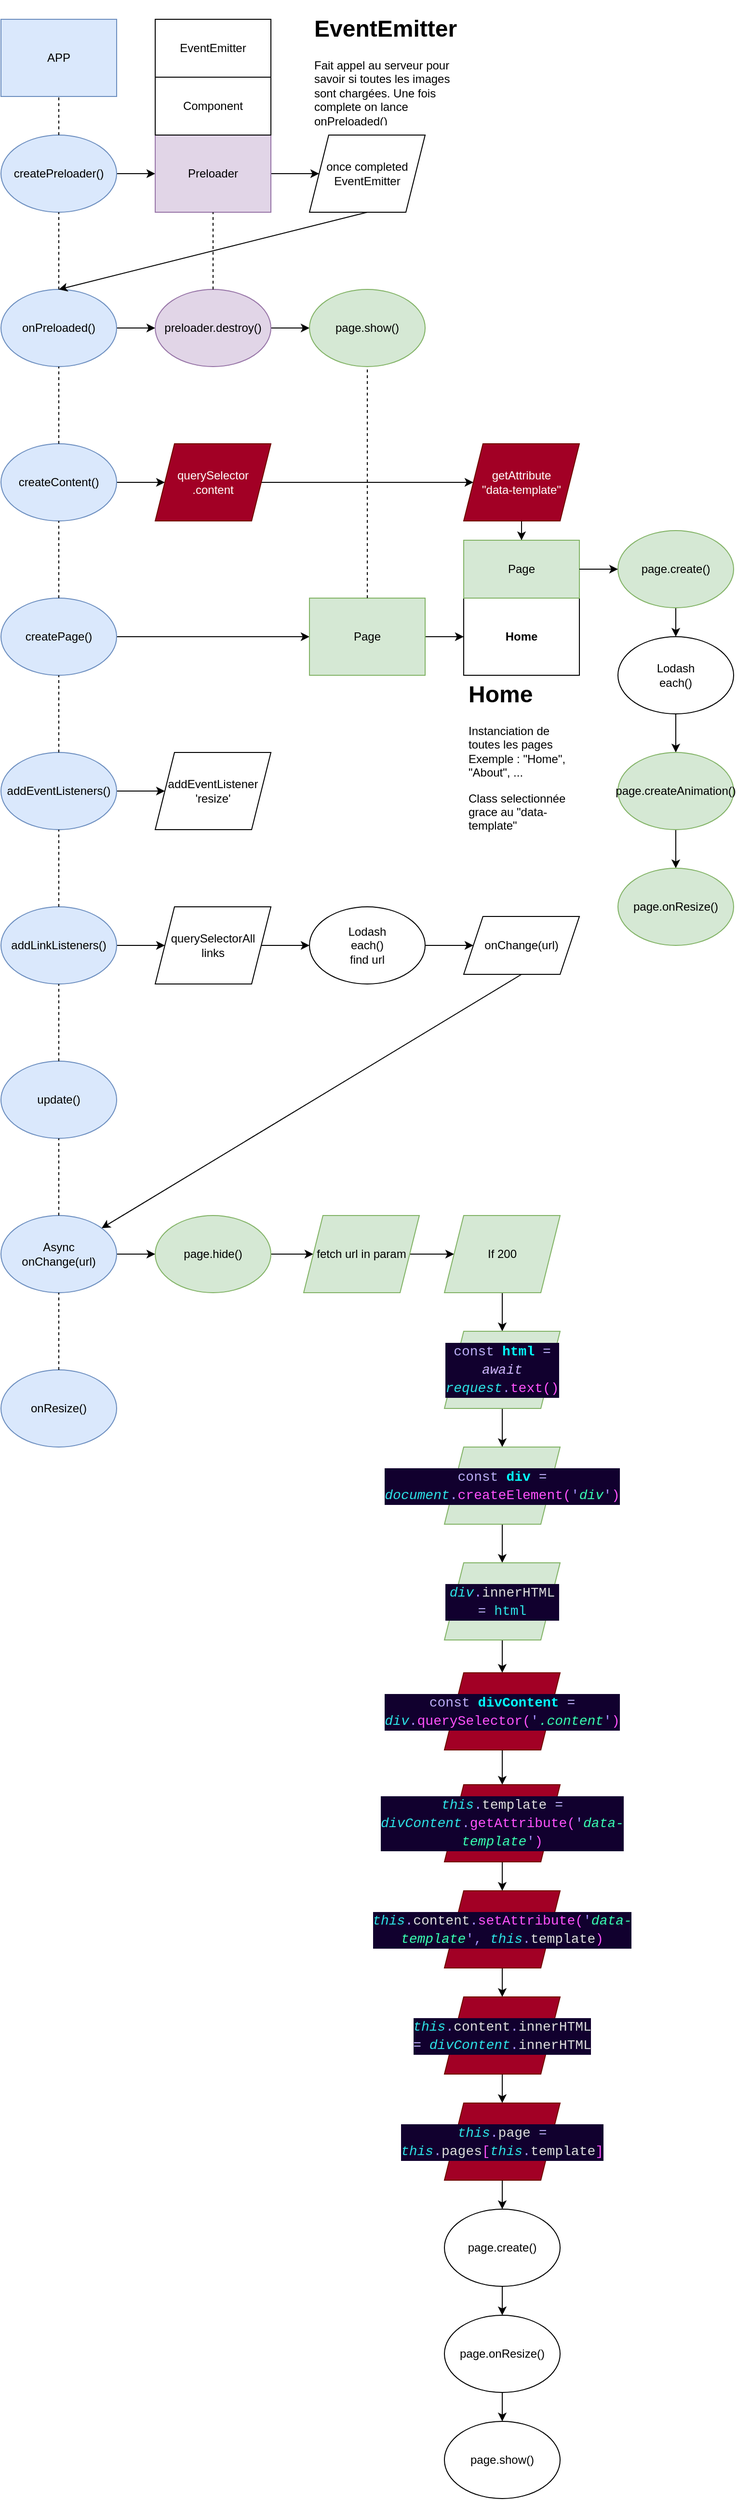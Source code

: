 <mxfile version="17.5.0" type="github">
  <diagram id="fzjIs2RXk_FmtYsyeLxV" name="Page-1">
    <mxGraphModel dx="1422" dy="762" grid="1" gridSize="10" guides="1" tooltips="1" connect="1" arrows="1" fold="1" page="1" pageScale="1" pageWidth="827" pageHeight="1169" math="0" shadow="0">
      <root>
        <mxCell id="0" />
        <mxCell id="1" parent="0" />
        <mxCell id="SWCMXGWF6MoDXP4iUfNa-7" value="APP" style="rounded=0;whiteSpace=wrap;html=1;fillColor=#dae8fc;strokeColor=#6c8ebf;" parent="1" vertex="1">
          <mxGeometry x="40" y="40" width="120" height="80" as="geometry" />
        </mxCell>
        <mxCell id="SWCMXGWF6MoDXP4iUfNa-11" value="" style="edgeStyle=orthogonalEdgeStyle;rounded=0;orthogonalLoop=1;jettySize=auto;html=1;" parent="1" source="SWCMXGWF6MoDXP4iUfNa-8" target="SWCMXGWF6MoDXP4iUfNa-10" edge="1">
          <mxGeometry relative="1" as="geometry" />
        </mxCell>
        <mxCell id="SWCMXGWF6MoDXP4iUfNa-8" value="createPreloader()" style="ellipse;whiteSpace=wrap;html=1;fillColor=#dae8fc;strokeColor=#6c8ebf;" parent="1" vertex="1">
          <mxGeometry x="40" y="160" width="120" height="80" as="geometry" />
        </mxCell>
        <mxCell id="SWCMXGWF6MoDXP4iUfNa-24" value="" style="edgeStyle=orthogonalEdgeStyle;rounded=0;orthogonalLoop=1;jettySize=auto;html=1;" parent="1" source="SWCMXGWF6MoDXP4iUfNa-10" target="SWCMXGWF6MoDXP4iUfNa-23" edge="1">
          <mxGeometry relative="1" as="geometry" />
        </mxCell>
        <mxCell id="SWCMXGWF6MoDXP4iUfNa-10" value="Preloader" style="rounded=0;whiteSpace=wrap;html=1;fillColor=#e1d5e7;strokeColor=#9673a6;" parent="1" vertex="1">
          <mxGeometry x="200" y="160" width="120" height="80" as="geometry" />
        </mxCell>
        <mxCell id="SWCMXGWF6MoDXP4iUfNa-20" value="" style="edgeStyle=orthogonalEdgeStyle;rounded=0;orthogonalLoop=1;jettySize=auto;html=1;entryX=0;entryY=0.5;entryDx=0;entryDy=0;" parent="1" source="SWCMXGWF6MoDXP4iUfNa-13" target="SWCMXGWF6MoDXP4iUfNa-25" edge="1">
          <mxGeometry relative="1" as="geometry">
            <mxPoint x="200" y="520" as="targetPoint" />
          </mxGeometry>
        </mxCell>
        <mxCell id="SWCMXGWF6MoDXP4iUfNa-13" value="createContent()" style="ellipse;whiteSpace=wrap;html=1;fillColor=#dae8fc;strokeColor=#6c8ebf;" parent="1" vertex="1">
          <mxGeometry x="40" y="480" width="120" height="80" as="geometry" />
        </mxCell>
        <mxCell id="SWCMXGWF6MoDXP4iUfNa-17" value="Component" style="rounded=0;whiteSpace=wrap;html=1;" parent="1" vertex="1">
          <mxGeometry x="200" y="100" width="120" height="60" as="geometry" />
        </mxCell>
        <mxCell id="SWCMXGWF6MoDXP4iUfNa-18" value="EventEmitter" style="rounded=0;whiteSpace=wrap;html=1;" parent="1" vertex="1">
          <mxGeometry x="200" y="40" width="120" height="60" as="geometry" />
        </mxCell>
        <mxCell id="SWCMXGWF6MoDXP4iUfNa-23" value="&lt;span&gt;once completed&lt;/span&gt;&lt;br&gt;&lt;span&gt;EventEmitter&lt;/span&gt;" style="shape=parallelogram;perimeter=parallelogramPerimeter;whiteSpace=wrap;html=1;fixedSize=1;rounded=0;" parent="1" vertex="1">
          <mxGeometry x="360" y="160" width="120" height="80" as="geometry" />
        </mxCell>
        <mxCell id="SWCMXGWF6MoDXP4iUfNa-27" value="" style="edgeStyle=orthogonalEdgeStyle;rounded=0;orthogonalLoop=1;jettySize=auto;html=1;" parent="1" source="SWCMXGWF6MoDXP4iUfNa-25" target="SWCMXGWF6MoDXP4iUfNa-26" edge="1">
          <mxGeometry relative="1" as="geometry" />
        </mxCell>
        <mxCell id="SWCMXGWF6MoDXP4iUfNa-25" value="querySelector&lt;br&gt;.content" style="shape=parallelogram;perimeter=parallelogramPerimeter;whiteSpace=wrap;html=1;fixedSize=1;rounded=0;fillColor=#a20025;fontColor=#ffffff;strokeColor=#6F0000;" parent="1" vertex="1">
          <mxGeometry x="200" y="480" width="120" height="80" as="geometry" />
        </mxCell>
        <mxCell id="SWCMXGWF6MoDXP4iUfNa-36" value="" style="edgeStyle=orthogonalEdgeStyle;rounded=0;orthogonalLoop=1;jettySize=auto;html=1;" parent="1" source="SWCMXGWF6MoDXP4iUfNa-26" target="SWCMXGWF6MoDXP4iUfNa-31" edge="1">
          <mxGeometry relative="1" as="geometry" />
        </mxCell>
        <mxCell id="SWCMXGWF6MoDXP4iUfNa-26" value="getAttribute&lt;br&gt;&quot;data-template&quot;" style="shape=parallelogram;perimeter=parallelogramPerimeter;whiteSpace=wrap;html=1;fixedSize=1;rounded=0;fillColor=#a20025;fontColor=#ffffff;strokeColor=#6F0000;" parent="1" vertex="1">
          <mxGeometry x="520" y="480" width="120" height="80" as="geometry" />
        </mxCell>
        <mxCell id="SWCMXGWF6MoDXP4iUfNa-34" value="" style="edgeStyle=orthogonalEdgeStyle;rounded=0;orthogonalLoop=1;jettySize=auto;html=1;" parent="1" source="SWCMXGWF6MoDXP4iUfNa-28" target="SWCMXGWF6MoDXP4iUfNa-33" edge="1">
          <mxGeometry relative="1" as="geometry" />
        </mxCell>
        <mxCell id="SWCMXGWF6MoDXP4iUfNa-28" value="createPage()" style="ellipse;whiteSpace=wrap;html=1;fillColor=#dae8fc;strokeColor=#6c8ebf;" parent="1" vertex="1">
          <mxGeometry x="40" y="640" width="120" height="80" as="geometry" />
        </mxCell>
        <mxCell id="SWCMXGWF6MoDXP4iUfNa-30" value="&lt;b&gt;Home&lt;/b&gt;" style="rounded=0;whiteSpace=wrap;html=1;" parent="1" vertex="1">
          <mxGeometry x="520" y="640" width="120" height="80" as="geometry" />
        </mxCell>
        <mxCell id="SWCMXGWF6MoDXP4iUfNa-31" value="Page" style="rounded=0;whiteSpace=wrap;html=1;fillColor=#d5e8d4;strokeColor=#82b366;" parent="1" vertex="1">
          <mxGeometry x="520" y="580" width="120" height="60" as="geometry" />
        </mxCell>
        <mxCell id="SWCMXGWF6MoDXP4iUfNa-35" value="" style="edgeStyle=orthogonalEdgeStyle;rounded=0;orthogonalLoop=1;jettySize=auto;html=1;" parent="1" source="SWCMXGWF6MoDXP4iUfNa-33" target="SWCMXGWF6MoDXP4iUfNa-30" edge="1">
          <mxGeometry relative="1" as="geometry" />
        </mxCell>
        <mxCell id="SWCMXGWF6MoDXP4iUfNa-33" value="Page" style="rounded=0;whiteSpace=wrap;html=1;fillColor=#d5e8d4;strokeColor=#82b366;" parent="1" vertex="1">
          <mxGeometry x="360" y="640" width="120" height="80" as="geometry" />
        </mxCell>
        <mxCell id="SWCMXGWF6MoDXP4iUfNa-49" value="" style="edgeStyle=orthogonalEdgeStyle;rounded=0;orthogonalLoop=1;jettySize=auto;html=1;" parent="1" source="SWCMXGWF6MoDXP4iUfNa-39" target="SWCMXGWF6MoDXP4iUfNa-40" edge="1">
          <mxGeometry relative="1" as="geometry" />
        </mxCell>
        <mxCell id="SWCMXGWF6MoDXP4iUfNa-39" value="page.create()" style="ellipse;whiteSpace=wrap;html=1;fillColor=#d5e8d4;strokeColor=#82b366;" parent="1" vertex="1">
          <mxGeometry x="680" y="570" width="120" height="80" as="geometry" />
        </mxCell>
        <mxCell id="SWCMXGWF6MoDXP4iUfNa-51" value="" style="edgeStyle=orthogonalEdgeStyle;rounded=0;orthogonalLoop=1;jettySize=auto;html=1;" parent="1" source="SWCMXGWF6MoDXP4iUfNa-40" target="SWCMXGWF6MoDXP4iUfNa-42" edge="1">
          <mxGeometry relative="1" as="geometry" />
        </mxCell>
        <mxCell id="SWCMXGWF6MoDXP4iUfNa-40" value="Lodash&lt;br&gt;each()" style="ellipse;whiteSpace=wrap;html=1;" parent="1" vertex="1">
          <mxGeometry x="680" y="680" width="120" height="80" as="geometry" />
        </mxCell>
        <mxCell id="SWCMXGWF6MoDXP4iUfNa-72" value="" style="edgeStyle=orthogonalEdgeStyle;rounded=0;orthogonalLoop=1;jettySize=auto;html=1;" parent="1" source="SWCMXGWF6MoDXP4iUfNa-42" target="SWCMXGWF6MoDXP4iUfNa-71" edge="1">
          <mxGeometry relative="1" as="geometry" />
        </mxCell>
        <mxCell id="SWCMXGWF6MoDXP4iUfNa-42" value="page.createAnimation()" style="ellipse;whiteSpace=wrap;html=1;fillColor=#d5e8d4;strokeColor=#82b366;" parent="1" vertex="1">
          <mxGeometry x="680" y="800" width="120" height="80" as="geometry" />
        </mxCell>
        <mxCell id="SWCMXGWF6MoDXP4iUfNa-48" value="" style="endArrow=classic;html=1;rounded=0;exitX=1;exitY=0.5;exitDx=0;exitDy=0;entryX=0;entryY=0.5;entryDx=0;entryDy=0;" parent="1" source="SWCMXGWF6MoDXP4iUfNa-31" target="SWCMXGWF6MoDXP4iUfNa-39" edge="1">
          <mxGeometry width="50" height="50" relative="1" as="geometry">
            <mxPoint x="420" y="540" as="sourcePoint" />
            <mxPoint x="470" y="490" as="targetPoint" />
          </mxGeometry>
        </mxCell>
        <mxCell id="SWCMXGWF6MoDXP4iUfNa-58" value="" style="edgeStyle=orthogonalEdgeStyle;rounded=0;orthogonalLoop=1;jettySize=auto;html=1;" parent="1" source="SWCMXGWF6MoDXP4iUfNa-52" target="SWCMXGWF6MoDXP4iUfNa-54" edge="1">
          <mxGeometry relative="1" as="geometry" />
        </mxCell>
        <mxCell id="SWCMXGWF6MoDXP4iUfNa-52" value="onPreloaded()" style="ellipse;whiteSpace=wrap;html=1;fillColor=#dae8fc;strokeColor=#6c8ebf;" parent="1" vertex="1">
          <mxGeometry x="40" y="320" width="120" height="80" as="geometry" />
        </mxCell>
        <mxCell id="SWCMXGWF6MoDXP4iUfNa-60" value="" style="edgeStyle=orthogonalEdgeStyle;rounded=0;orthogonalLoop=1;jettySize=auto;html=1;" parent="1" source="SWCMXGWF6MoDXP4iUfNa-54" target="SWCMXGWF6MoDXP4iUfNa-59" edge="1">
          <mxGeometry relative="1" as="geometry" />
        </mxCell>
        <mxCell id="SWCMXGWF6MoDXP4iUfNa-54" value="preloader.destroy()" style="ellipse;whiteSpace=wrap;html=1;fillColor=#e1d5e7;strokeColor=#9673a6;" parent="1" vertex="1">
          <mxGeometry x="200" y="320" width="120" height="80" as="geometry" />
        </mxCell>
        <mxCell id="SWCMXGWF6MoDXP4iUfNa-56" value="&lt;h1&gt;EventEmitter&lt;/h1&gt;&lt;p&gt;Fait appel au serveur pour savoir si toutes les images sont chargées. Une fois complete on lance onPreloaded()&lt;/p&gt;" style="text;html=1;strokeColor=none;fillColor=none;spacing=5;spacingTop=-20;whiteSpace=wrap;overflow=hidden;rounded=0;" parent="1" vertex="1">
          <mxGeometry x="360" y="30" width="160" height="120" as="geometry" />
        </mxCell>
        <mxCell id="SWCMXGWF6MoDXP4iUfNa-59" value="page.show()" style="ellipse;whiteSpace=wrap;html=1;fillColor=#d5e8d4;strokeColor=#82b366;" parent="1" vertex="1">
          <mxGeometry x="360" y="320" width="120" height="80" as="geometry" />
        </mxCell>
        <mxCell id="SWCMXGWF6MoDXP4iUfNa-62" value="" style="endArrow=classic;html=1;rounded=0;exitX=0.5;exitY=1;exitDx=0;exitDy=0;entryX=0.5;entryY=0;entryDx=0;entryDy=0;" parent="1" source="SWCMXGWF6MoDXP4iUfNa-23" target="SWCMXGWF6MoDXP4iUfNa-52" edge="1">
          <mxGeometry width="50" height="50" relative="1" as="geometry">
            <mxPoint x="510" y="370" as="sourcePoint" />
            <mxPoint x="560" y="320" as="targetPoint" />
          </mxGeometry>
        </mxCell>
        <mxCell id="SWCMXGWF6MoDXP4iUfNa-63" value="" style="endArrow=none;dashed=1;html=1;rounded=0;entryX=0.5;entryY=1;entryDx=0;entryDy=0;exitX=0.5;exitY=0;exitDx=0;exitDy=0;" parent="1" source="SWCMXGWF6MoDXP4iUfNa-52" target="SWCMXGWF6MoDXP4iUfNa-8" edge="1">
          <mxGeometry width="50" height="50" relative="1" as="geometry">
            <mxPoint x="510" y="370" as="sourcePoint" />
            <mxPoint x="560" y="320" as="targetPoint" />
          </mxGeometry>
        </mxCell>
        <mxCell id="SWCMXGWF6MoDXP4iUfNa-64" value="" style="endArrow=none;dashed=1;html=1;rounded=0;entryX=0.5;entryY=1;entryDx=0;entryDy=0;" parent="1" source="SWCMXGWF6MoDXP4iUfNa-54" target="SWCMXGWF6MoDXP4iUfNa-10" edge="1">
          <mxGeometry width="50" height="50" relative="1" as="geometry">
            <mxPoint x="510" y="370" as="sourcePoint" />
            <mxPoint x="560" y="320" as="targetPoint" />
          </mxGeometry>
        </mxCell>
        <mxCell id="SWCMXGWF6MoDXP4iUfNa-65" value="" style="endArrow=none;dashed=1;html=1;rounded=0;entryX=0.5;entryY=1;entryDx=0;entryDy=0;exitX=0.5;exitY=0;exitDx=0;exitDy=0;" parent="1" source="SWCMXGWF6MoDXP4iUfNa-33" target="SWCMXGWF6MoDXP4iUfNa-59" edge="1">
          <mxGeometry width="50" height="50" relative="1" as="geometry">
            <mxPoint x="520" y="640" as="sourcePoint" />
            <mxPoint x="600" y="450" as="targetPoint" />
            <Array as="points" />
          </mxGeometry>
        </mxCell>
        <mxCell id="SWCMXGWF6MoDXP4iUfNa-66" value="" style="endArrow=none;dashed=1;html=1;rounded=0;entryX=0.5;entryY=1;entryDx=0;entryDy=0;exitX=0.5;exitY=0;exitDx=0;exitDy=0;" parent="1" source="SWCMXGWF6MoDXP4iUfNa-13" target="SWCMXGWF6MoDXP4iUfNa-52" edge="1">
          <mxGeometry width="50" height="50" relative="1" as="geometry">
            <mxPoint x="550" y="500" as="sourcePoint" />
            <mxPoint x="600" y="450" as="targetPoint" />
          </mxGeometry>
        </mxCell>
        <mxCell id="SWCMXGWF6MoDXP4iUfNa-68" value="" style="endArrow=none;dashed=1;html=1;rounded=0;exitX=0.5;exitY=0;exitDx=0;exitDy=0;entryX=0.5;entryY=1;entryDx=0;entryDy=0;" parent="1" source="SWCMXGWF6MoDXP4iUfNa-28" target="SWCMXGWF6MoDXP4iUfNa-13" edge="1">
          <mxGeometry width="50" height="50" relative="1" as="geometry">
            <mxPoint x="510" y="620" as="sourcePoint" />
            <mxPoint x="560" y="570" as="targetPoint" />
          </mxGeometry>
        </mxCell>
        <mxCell id="SWCMXGWF6MoDXP4iUfNa-69" value="&lt;h1&gt;Home&lt;/h1&gt;&lt;p&gt;Instanciation de toutes les pages Exemple : &quot;Home&quot;, &quot;About&quot;, ...&lt;/p&gt;&lt;p&gt;&lt;span&gt;Class selectionnée grace au &quot;data-template&quot;&lt;/span&gt;&lt;/p&gt;" style="text;html=1;strokeColor=none;fillColor=none;spacing=5;spacingTop=-20;whiteSpace=wrap;overflow=hidden;rounded=0;" parent="1" vertex="1">
          <mxGeometry x="520" y="720" width="120" height="170" as="geometry" />
        </mxCell>
        <mxCell id="SWCMXGWF6MoDXP4iUfNa-71" value="page.onResize()" style="ellipse;whiteSpace=wrap;html=1;fillColor=#d5e8d4;strokeColor=#82b366;" parent="1" vertex="1">
          <mxGeometry x="680" y="920" width="120" height="80" as="geometry" />
        </mxCell>
        <mxCell id="SWCMXGWF6MoDXP4iUfNa-78" value="" style="edgeStyle=orthogonalEdgeStyle;rounded=0;orthogonalLoop=1;jettySize=auto;html=1;" parent="1" source="SWCMXGWF6MoDXP4iUfNa-73" target="SWCMXGWF6MoDXP4iUfNa-77" edge="1">
          <mxGeometry relative="1" as="geometry" />
        </mxCell>
        <mxCell id="SWCMXGWF6MoDXP4iUfNa-73" value="addEventListeners()" style="ellipse;whiteSpace=wrap;html=1;fillColor=#dae8fc;strokeColor=#6c8ebf;" parent="1" vertex="1">
          <mxGeometry x="40" y="800" width="120" height="80" as="geometry" />
        </mxCell>
        <mxCell id="SWCMXGWF6MoDXP4iUfNa-74" value="" style="endArrow=none;dashed=1;html=1;rounded=0;exitX=0.5;exitY=0;exitDx=0;exitDy=0;entryX=0.5;entryY=1;entryDx=0;entryDy=0;" parent="1" source="SWCMXGWF6MoDXP4iUfNa-73" target="SWCMXGWF6MoDXP4iUfNa-28" edge="1">
          <mxGeometry width="50" height="50" relative="1" as="geometry">
            <mxPoint x="500" y="780" as="sourcePoint" />
            <mxPoint x="550" y="730" as="targetPoint" />
          </mxGeometry>
        </mxCell>
        <mxCell id="SWCMXGWF6MoDXP4iUfNa-81" value="" style="edgeStyle=orthogonalEdgeStyle;rounded=0;orthogonalLoop=1;jettySize=auto;html=1;" parent="1" source="SWCMXGWF6MoDXP4iUfNa-75" target="SWCMXGWF6MoDXP4iUfNa-80" edge="1">
          <mxGeometry relative="1" as="geometry" />
        </mxCell>
        <mxCell id="SWCMXGWF6MoDXP4iUfNa-75" value="addLinkListeners()" style="ellipse;whiteSpace=wrap;html=1;fillColor=#dae8fc;strokeColor=#6c8ebf;" parent="1" vertex="1">
          <mxGeometry x="40" y="960" width="120" height="80" as="geometry" />
        </mxCell>
        <mxCell id="SWCMXGWF6MoDXP4iUfNa-76" value="" style="endArrow=none;dashed=1;html=1;rounded=0;exitX=0.5;exitY=0;exitDx=0;exitDy=0;entryX=0.5;entryY=1;entryDx=0;entryDy=0;" parent="1" source="SWCMXGWF6MoDXP4iUfNa-75" target="SWCMXGWF6MoDXP4iUfNa-73" edge="1">
          <mxGeometry width="50" height="50" relative="1" as="geometry">
            <mxPoint x="500" y="880" as="sourcePoint" />
            <mxPoint x="550" y="830" as="targetPoint" />
          </mxGeometry>
        </mxCell>
        <mxCell id="SWCMXGWF6MoDXP4iUfNa-77" value="addEventListener&lt;br&gt;&#39;resize&#39;" style="shape=parallelogram;perimeter=parallelogramPerimeter;whiteSpace=wrap;html=1;fixedSize=1;rounded=0;" parent="1" vertex="1">
          <mxGeometry x="200" y="800" width="120" height="80" as="geometry" />
        </mxCell>
        <mxCell id="SWCMXGWF6MoDXP4iUfNa-79" value="" style="endArrow=none;dashed=1;html=1;rounded=0;entryX=0.5;entryY=1;entryDx=0;entryDy=0;exitX=0.5;exitY=0;exitDx=0;exitDy=0;" parent="1" source="SWCMXGWF6MoDXP4iUfNa-8" target="SWCMXGWF6MoDXP4iUfNa-7" edge="1">
          <mxGeometry width="50" height="50" relative="1" as="geometry">
            <mxPoint x="500" y="380" as="sourcePoint" />
            <mxPoint x="550" y="330" as="targetPoint" />
          </mxGeometry>
        </mxCell>
        <mxCell id="SWCMXGWF6MoDXP4iUfNa-85" value="" style="edgeStyle=orthogonalEdgeStyle;rounded=0;orthogonalLoop=1;jettySize=auto;html=1;" parent="1" source="SWCMXGWF6MoDXP4iUfNa-80" target="SWCMXGWF6MoDXP4iUfNa-84" edge="1">
          <mxGeometry relative="1" as="geometry" />
        </mxCell>
        <mxCell id="SWCMXGWF6MoDXP4iUfNa-80" value="querySelectorAll&lt;br&gt;links" style="shape=parallelogram;perimeter=parallelogramPerimeter;whiteSpace=wrap;html=1;fixedSize=1;rounded=0;" parent="1" vertex="1">
          <mxGeometry x="200" y="960" width="120" height="80" as="geometry" />
        </mxCell>
        <mxCell id="STFwpibKC0bfjPnPkK1Q-6" value="" style="edgeStyle=orthogonalEdgeStyle;rounded=0;orthogonalLoop=1;jettySize=auto;html=1;" edge="1" parent="1" source="SWCMXGWF6MoDXP4iUfNa-84" target="STFwpibKC0bfjPnPkK1Q-5">
          <mxGeometry relative="1" as="geometry" />
        </mxCell>
        <mxCell id="SWCMXGWF6MoDXP4iUfNa-84" value="&lt;span&gt;Lodash&lt;/span&gt;&lt;br&gt;&lt;span&gt;each()&lt;br&gt;find url&lt;br&gt;&lt;/span&gt;" style="ellipse;whiteSpace=wrap;html=1;" parent="1" vertex="1">
          <mxGeometry x="360" y="960" width="120" height="80" as="geometry" />
        </mxCell>
        <mxCell id="SWCMXGWF6MoDXP4iUfNa-86" value="update()" style="ellipse;whiteSpace=wrap;html=1;fillColor=#dae8fc;strokeColor=#6c8ebf;" parent="1" vertex="1">
          <mxGeometry x="40" y="1120" width="120" height="80" as="geometry" />
        </mxCell>
        <mxCell id="STFwpibKC0bfjPnPkK1Q-2" value="" style="edgeStyle=orthogonalEdgeStyle;rounded=0;orthogonalLoop=1;jettySize=auto;html=1;" edge="1" parent="1" source="SWCMXGWF6MoDXP4iUfNa-87" target="STFwpibKC0bfjPnPkK1Q-1">
          <mxGeometry relative="1" as="geometry" />
        </mxCell>
        <mxCell id="SWCMXGWF6MoDXP4iUfNa-87" value="Async&lt;br&gt;onChange(url)" style="ellipse;whiteSpace=wrap;html=1;fillColor=#dae8fc;strokeColor=#6c8ebf;" parent="1" vertex="1">
          <mxGeometry x="40" y="1280" width="120" height="80" as="geometry" />
        </mxCell>
        <mxCell id="SWCMXGWF6MoDXP4iUfNa-88" value="" style="endArrow=none;dashed=1;html=1;rounded=0;entryX=0.5;entryY=1;entryDx=0;entryDy=0;exitX=0.5;exitY=0;exitDx=0;exitDy=0;" parent="1" source="SWCMXGWF6MoDXP4iUfNa-86" target="SWCMXGWF6MoDXP4iUfNa-75" edge="1">
          <mxGeometry width="50" height="50" relative="1" as="geometry">
            <mxPoint x="-100" y="1280" as="sourcePoint" />
            <mxPoint x="-50" y="1230" as="targetPoint" />
          </mxGeometry>
        </mxCell>
        <mxCell id="SWCMXGWF6MoDXP4iUfNa-89" value="" style="endArrow=none;dashed=1;html=1;rounded=0;entryX=0.5;entryY=1;entryDx=0;entryDy=0;exitX=0.5;exitY=0;exitDx=0;exitDy=0;" parent="1" source="SWCMXGWF6MoDXP4iUfNa-87" target="SWCMXGWF6MoDXP4iUfNa-86" edge="1">
          <mxGeometry width="50" height="50" relative="1" as="geometry">
            <mxPoint x="-100" y="1280" as="sourcePoint" />
            <mxPoint x="-50" y="1230" as="targetPoint" />
          </mxGeometry>
        </mxCell>
        <mxCell id="SWCMXGWF6MoDXP4iUfNa-90" value="onResize()" style="ellipse;whiteSpace=wrap;html=1;fillColor=#dae8fc;strokeColor=#6c8ebf;" parent="1" vertex="1">
          <mxGeometry x="40" y="1440" width="120" height="80" as="geometry" />
        </mxCell>
        <mxCell id="SWCMXGWF6MoDXP4iUfNa-92" value="" style="endArrow=none;dashed=1;html=1;rounded=0;entryX=0.5;entryY=1;entryDx=0;entryDy=0;exitX=0.5;exitY=0;exitDx=0;exitDy=0;" parent="1" source="SWCMXGWF6MoDXP4iUfNa-90" target="SWCMXGWF6MoDXP4iUfNa-87" edge="1">
          <mxGeometry width="50" height="50" relative="1" as="geometry">
            <mxPoint x="110" y="1290" as="sourcePoint" />
            <mxPoint x="110" y="1210" as="targetPoint" />
          </mxGeometry>
        </mxCell>
        <mxCell id="STFwpibKC0bfjPnPkK1Q-4" value="" style="edgeStyle=orthogonalEdgeStyle;rounded=0;orthogonalLoop=1;jettySize=auto;html=1;" edge="1" parent="1" source="STFwpibKC0bfjPnPkK1Q-1" target="STFwpibKC0bfjPnPkK1Q-3">
          <mxGeometry relative="1" as="geometry" />
        </mxCell>
        <mxCell id="STFwpibKC0bfjPnPkK1Q-1" value="page.hide()" style="ellipse;whiteSpace=wrap;html=1;fillColor=#d5e8d4;strokeColor=#82b366;" vertex="1" parent="1">
          <mxGeometry x="200" y="1280" width="120" height="80" as="geometry" />
        </mxCell>
        <mxCell id="STFwpibKC0bfjPnPkK1Q-9" value="" style="edgeStyle=orthogonalEdgeStyle;rounded=0;orthogonalLoop=1;jettySize=auto;html=1;" edge="1" parent="1" source="STFwpibKC0bfjPnPkK1Q-3" target="STFwpibKC0bfjPnPkK1Q-8">
          <mxGeometry relative="1" as="geometry" />
        </mxCell>
        <mxCell id="STFwpibKC0bfjPnPkK1Q-3" value="fetch url in param" style="shape=parallelogram;perimeter=parallelogramPerimeter;whiteSpace=wrap;html=1;fixedSize=1;fillColor=#d5e8d4;strokeColor=#82b366;" vertex="1" parent="1">
          <mxGeometry x="354" y="1280" width="120" height="80" as="geometry" />
        </mxCell>
        <mxCell id="STFwpibKC0bfjPnPkK1Q-5" value="onChange(url)" style="shape=parallelogram;perimeter=parallelogramPerimeter;whiteSpace=wrap;html=1;fixedSize=1;" vertex="1" parent="1">
          <mxGeometry x="520" y="970" width="120" height="60" as="geometry" />
        </mxCell>
        <mxCell id="STFwpibKC0bfjPnPkK1Q-7" value="" style="endArrow=classic;html=1;rounded=0;exitX=0.5;exitY=1;exitDx=0;exitDy=0;" edge="1" parent="1" source="STFwpibKC0bfjPnPkK1Q-5" target="SWCMXGWF6MoDXP4iUfNa-87">
          <mxGeometry width="50" height="50" relative="1" as="geometry">
            <mxPoint x="390" y="1210" as="sourcePoint" />
            <mxPoint x="440" y="1160" as="targetPoint" />
          </mxGeometry>
        </mxCell>
        <mxCell id="STFwpibKC0bfjPnPkK1Q-13" value="" style="edgeStyle=orthogonalEdgeStyle;rounded=0;orthogonalLoop=1;jettySize=auto;html=1;" edge="1" parent="1" source="STFwpibKC0bfjPnPkK1Q-8" target="STFwpibKC0bfjPnPkK1Q-12">
          <mxGeometry relative="1" as="geometry" />
        </mxCell>
        <mxCell id="STFwpibKC0bfjPnPkK1Q-8" value="If 200" style="shape=parallelogram;perimeter=parallelogramPerimeter;whiteSpace=wrap;html=1;fixedSize=1;fillColor=#d5e8d4;strokeColor=#82b366;" vertex="1" parent="1">
          <mxGeometry x="500" y="1280" width="120" height="80" as="geometry" />
        </mxCell>
        <mxCell id="STFwpibKC0bfjPnPkK1Q-15" value="" style="edgeStyle=orthogonalEdgeStyle;rounded=0;orthogonalLoop=1;jettySize=auto;html=1;" edge="1" parent="1" source="STFwpibKC0bfjPnPkK1Q-12" target="STFwpibKC0bfjPnPkK1Q-14">
          <mxGeometry relative="1" as="geometry" />
        </mxCell>
        <mxCell id="STFwpibKC0bfjPnPkK1Q-12" value="&lt;div style=&quot;color: rgb(208 , 183 , 255) ; background-color: rgb(17 , 0 , 46) ; font-family: &amp;#34;consolas&amp;#34; , &amp;#34;courier new&amp;#34; , monospace ; font-size: 14px ; line-height: 19px&quot;&gt;&lt;div style=&quot;font-family: &amp;#34;consolas&amp;#34; , &amp;#34;courier new&amp;#34; , monospace ; line-height: 19px&quot;&gt;&lt;span style=&quot;color: #bdaff8&quot;&gt;const&lt;/span&gt;&lt;span style=&quot;color: #ff52fc&quot;&gt; &lt;/span&gt;&lt;span style=&quot;color: #05ffff ; font-weight: bold&quot;&gt;html&lt;/span&gt;&lt;span style=&quot;color: #ff52fc&quot;&gt; &lt;/span&gt;&lt;span style=&quot;color: #bdaff8&quot;&gt;=&lt;/span&gt;&lt;span style=&quot;color: #ff52fc&quot;&gt; &lt;/span&gt;&lt;span style=&quot;font-style: italic&quot;&gt;await&lt;/span&gt;&lt;span style=&quot;color: #ff52fc&quot;&gt; &lt;/span&gt;&lt;span style=&quot;color: #2de2e6 ; font-style: italic&quot;&gt;request&lt;/span&gt;&lt;span style=&quot;color: #a690ff&quot;&gt;.&lt;/span&gt;&lt;span style=&quot;color: #ff52fc&quot;&gt;text()&lt;/span&gt;&lt;/div&gt;&lt;/div&gt;" style="shape=parallelogram;perimeter=parallelogramPerimeter;whiteSpace=wrap;html=1;fixedSize=1;fillColor=#d5e8d4;strokeColor=#82b366;" vertex="1" parent="1">
          <mxGeometry x="500" y="1400" width="120" height="80" as="geometry" />
        </mxCell>
        <mxCell id="STFwpibKC0bfjPnPkK1Q-17" value="" style="edgeStyle=orthogonalEdgeStyle;rounded=0;orthogonalLoop=1;jettySize=auto;html=1;" edge="1" parent="1" source="STFwpibKC0bfjPnPkK1Q-14" target="STFwpibKC0bfjPnPkK1Q-16">
          <mxGeometry relative="1" as="geometry" />
        </mxCell>
        <mxCell id="STFwpibKC0bfjPnPkK1Q-14" value="&lt;div style=&quot;color: rgb(208 , 183 , 255) ; background-color: rgb(17 , 0 , 46) ; font-family: &amp;#34;consolas&amp;#34; , &amp;#34;courier new&amp;#34; , monospace ; font-size: 14px ; line-height: 19px&quot;&gt;&lt;span style=&quot;color: #bdaff8&quot;&gt;const&lt;/span&gt;&lt;span style=&quot;color: #ff52fc&quot;&gt; &lt;/span&gt;&lt;span style=&quot;color: #05ffff ; font-weight: bold&quot;&gt;div&lt;/span&gt;&lt;span style=&quot;color: #ff52fc&quot;&gt; &lt;/span&gt;&lt;span style=&quot;color: #bdaff8&quot;&gt;=&lt;/span&gt;&lt;span style=&quot;color: #ff52fc&quot;&gt; &lt;/span&gt;&lt;span style=&quot;color: #2de2e6 ; font-style: italic&quot;&gt;document&lt;/span&gt;&lt;span style=&quot;color: #a690ff&quot;&gt;.&lt;/span&gt;&lt;span style=&quot;color: #ff52fc&quot;&gt;createElement(&lt;/span&gt;&lt;span style=&quot;color: #a690ff&quot;&gt;&#39;&lt;/span&gt;&lt;span style=&quot;color: #38fdb2 ; font-style: italic&quot;&gt;div&lt;/span&gt;&lt;span style=&quot;color: #a690ff&quot;&gt;&#39;&lt;/span&gt;&lt;span style=&quot;color: #ff52fc&quot;&gt;)&lt;/span&gt;&lt;/div&gt;" style="shape=parallelogram;perimeter=parallelogramPerimeter;whiteSpace=wrap;html=1;fixedSize=1;fillColor=#d5e8d4;strokeColor=#82b366;" vertex="1" parent="1">
          <mxGeometry x="500" y="1520" width="120" height="80" as="geometry" />
        </mxCell>
        <mxCell id="STFwpibKC0bfjPnPkK1Q-19" value="" style="edgeStyle=orthogonalEdgeStyle;rounded=0;orthogonalLoop=1;jettySize=auto;html=1;" edge="1" parent="1" source="STFwpibKC0bfjPnPkK1Q-16" target="STFwpibKC0bfjPnPkK1Q-18">
          <mxGeometry relative="1" as="geometry" />
        </mxCell>
        <mxCell id="STFwpibKC0bfjPnPkK1Q-16" value="&lt;div style=&quot;color: rgb(208 , 183 , 255) ; background-color: rgb(17 , 0 , 46) ; font-family: &amp;#34;consolas&amp;#34; , &amp;#34;courier new&amp;#34; , monospace ; font-size: 14px ; line-height: 19px&quot;&gt;&lt;span style=&quot;color: #2de2e6 ; font-style: italic&quot;&gt;div&lt;/span&gt;&lt;span style=&quot;color: #a690ff&quot;&gt;.&lt;/span&gt;&lt;span style=&quot;color: #dddddd&quot;&gt;innerHTML&lt;/span&gt;&lt;span style=&quot;color: #ff52fc&quot;&gt; &lt;/span&gt;&lt;span style=&quot;color: #bdaff8&quot;&gt;=&lt;/span&gt;&lt;span style=&quot;color: #ff52fc&quot;&gt; &lt;/span&gt;&lt;span style=&quot;color: #2de2e6&quot;&gt;html&lt;/span&gt;&lt;/div&gt;" style="shape=parallelogram;perimeter=parallelogramPerimeter;whiteSpace=wrap;html=1;fixedSize=1;fillColor=#d5e8d4;strokeColor=#82b366;" vertex="1" parent="1">
          <mxGeometry x="500" y="1640" width="120" height="80" as="geometry" />
        </mxCell>
        <mxCell id="STFwpibKC0bfjPnPkK1Q-21" value="" style="edgeStyle=orthogonalEdgeStyle;rounded=0;orthogonalLoop=1;jettySize=auto;html=1;" edge="1" parent="1" source="STFwpibKC0bfjPnPkK1Q-18" target="STFwpibKC0bfjPnPkK1Q-20">
          <mxGeometry relative="1" as="geometry" />
        </mxCell>
        <mxCell id="STFwpibKC0bfjPnPkK1Q-18" value="&lt;div style=&quot;color: rgb(208 , 183 , 255) ; background-color: rgb(17 , 0 , 46) ; font-family: &amp;#34;consolas&amp;#34; , &amp;#34;courier new&amp;#34; , monospace ; font-size: 14px ; line-height: 19px&quot;&gt;&lt;div style=&quot;font-family: &amp;#34;consolas&amp;#34; , &amp;#34;courier new&amp;#34; , monospace ; line-height: 19px&quot;&gt;&lt;span style=&quot;color: #bdaff8&quot;&gt;const&lt;/span&gt;&lt;span style=&quot;color: #ff52fc&quot;&gt; &lt;/span&gt;&lt;span style=&quot;color: #05ffff ; font-weight: bold&quot;&gt;divContent&lt;/span&gt;&lt;span style=&quot;color: #ff52fc&quot;&gt; &lt;/span&gt;&lt;span style=&quot;color: #bdaff8&quot;&gt;=&lt;/span&gt;&lt;span style=&quot;color: #ff52fc&quot;&gt; &lt;/span&gt;&lt;span style=&quot;color: #2de2e6 ; font-style: italic&quot;&gt;div&lt;/span&gt;&lt;span style=&quot;color: #a690ff&quot;&gt;.&lt;/span&gt;&lt;span style=&quot;color: #ff52fc&quot;&gt;querySelector(&lt;/span&gt;&lt;span style=&quot;color: #a690ff&quot;&gt;&#39;&lt;/span&gt;&lt;span style=&quot;color: #38fdb2 ; font-style: italic&quot;&gt;.content&lt;/span&gt;&lt;span style=&quot;color: #a690ff&quot;&gt;&#39;&lt;/span&gt;&lt;span style=&quot;color: #ff52fc&quot;&gt;)&lt;/span&gt;&lt;/div&gt;&lt;/div&gt;" style="shape=parallelogram;perimeter=parallelogramPerimeter;whiteSpace=wrap;html=1;fixedSize=1;fillColor=#a20025;strokeColor=#6F0000;fontColor=#ffffff;" vertex="1" parent="1">
          <mxGeometry x="500" y="1754" width="120" height="80" as="geometry" />
        </mxCell>
        <mxCell id="STFwpibKC0bfjPnPkK1Q-23" value="" style="edgeStyle=orthogonalEdgeStyle;rounded=0;orthogonalLoop=1;jettySize=auto;html=1;" edge="1" parent="1" source="STFwpibKC0bfjPnPkK1Q-20" target="STFwpibKC0bfjPnPkK1Q-22">
          <mxGeometry relative="1" as="geometry" />
        </mxCell>
        <mxCell id="STFwpibKC0bfjPnPkK1Q-20" value="&lt;div style=&quot;color: rgb(208 , 183 , 255) ; background-color: rgb(17 , 0 , 46) ; font-family: &amp;#34;consolas&amp;#34; , &amp;#34;courier new&amp;#34; , monospace ; font-size: 14px ; line-height: 19px&quot;&gt;&lt;div style=&quot;font-family: &amp;#34;consolas&amp;#34; , &amp;#34;courier new&amp;#34; , monospace ; line-height: 19px&quot;&gt;&lt;div style=&quot;font-family: &amp;#34;consolas&amp;#34; , &amp;#34;courier new&amp;#34; , monospace ; line-height: 19px&quot;&gt;&lt;span style=&quot;color: #2de2e6 ; font-style: italic&quot;&gt;this&lt;/span&gt;&lt;span style=&quot;color: #a690ff&quot;&gt;.&lt;/span&gt;&lt;span style=&quot;color: #dddddd&quot;&gt;template&lt;/span&gt;&lt;span style=&quot;color: #ff52fc&quot;&gt; &lt;/span&gt;&lt;span style=&quot;color: #bdaff8&quot;&gt;=&lt;/span&gt;&lt;span style=&quot;color: #ff52fc&quot;&gt; &lt;/span&gt;&lt;span style=&quot;color: #2de2e6 ; font-style: italic&quot;&gt;divContent&lt;/span&gt;&lt;span style=&quot;color: #a690ff&quot;&gt;.&lt;/span&gt;&lt;span style=&quot;color: #ff52fc&quot;&gt;getAttribute(&lt;/span&gt;&lt;span style=&quot;color: #a690ff&quot;&gt;&#39;&lt;/span&gt;&lt;span style=&quot;color: #38fdb2 ; font-style: italic&quot;&gt;data-template&lt;/span&gt;&lt;span style=&quot;color: #a690ff&quot;&gt;&#39;&lt;/span&gt;&lt;span style=&quot;color: #ff52fc&quot;&gt;)&lt;/span&gt;&lt;/div&gt;&lt;/div&gt;&lt;/div&gt;" style="shape=parallelogram;perimeter=parallelogramPerimeter;whiteSpace=wrap;html=1;fixedSize=1;fillColor=#a20025;strokeColor=#6F0000;fontColor=#ffffff;" vertex="1" parent="1">
          <mxGeometry x="500" y="1870" width="120" height="80" as="geometry" />
        </mxCell>
        <mxCell id="STFwpibKC0bfjPnPkK1Q-25" value="" style="edgeStyle=orthogonalEdgeStyle;rounded=0;orthogonalLoop=1;jettySize=auto;html=1;" edge="1" parent="1" source="STFwpibKC0bfjPnPkK1Q-22" target="STFwpibKC0bfjPnPkK1Q-24">
          <mxGeometry relative="1" as="geometry" />
        </mxCell>
        <mxCell id="STFwpibKC0bfjPnPkK1Q-22" value="&lt;div style=&quot;color: rgb(208 , 183 , 255) ; background-color: rgb(17 , 0 , 46) ; font-family: &amp;#34;consolas&amp;#34; , &amp;#34;courier new&amp;#34; , monospace ; font-size: 14px ; line-height: 19px&quot;&gt;&lt;div style=&quot;font-family: &amp;#34;consolas&amp;#34; , &amp;#34;courier new&amp;#34; , monospace ; line-height: 19px&quot;&gt;&lt;div style=&quot;font-family: &amp;#34;consolas&amp;#34; , &amp;#34;courier new&amp;#34; , monospace ; line-height: 19px&quot;&gt;&lt;div style=&quot;font-family: &amp;#34;consolas&amp;#34; , &amp;#34;courier new&amp;#34; , monospace ; line-height: 19px&quot;&gt;&lt;span style=&quot;color: #2de2e6 ; font-style: italic&quot;&gt;this&lt;/span&gt;&lt;span style=&quot;color: #a690ff&quot;&gt;.&lt;/span&gt;&lt;span style=&quot;color: #dddddd&quot;&gt;content&lt;/span&gt;&lt;span style=&quot;color: #a690ff&quot;&gt;.&lt;/span&gt;&lt;span style=&quot;color: #ff52fc&quot;&gt;setAttribute(&lt;/span&gt;&lt;span style=&quot;color: #a690ff&quot;&gt;&#39;&lt;/span&gt;&lt;span style=&quot;color: #38fdb2 ; font-style: italic&quot;&gt;data-template&lt;/span&gt;&lt;span style=&quot;color: #a690ff&quot;&gt;&#39;&lt;/span&gt;&lt;span style=&quot;color: #a690ff&quot;&gt;,&lt;/span&gt;&lt;span style=&quot;color: #ff52fc&quot;&gt; &lt;/span&gt;&lt;span style=&quot;color: #2de2e6 ; font-style: italic&quot;&gt;this&lt;/span&gt;&lt;span style=&quot;color: #a690ff&quot;&gt;.&lt;/span&gt;&lt;span style=&quot;color: #dddddd&quot;&gt;template&lt;/span&gt;&lt;span style=&quot;color: #ff52fc&quot;&gt;)&lt;/span&gt;&lt;/div&gt;&lt;/div&gt;&lt;/div&gt;&lt;/div&gt;" style="shape=parallelogram;perimeter=parallelogramPerimeter;whiteSpace=wrap;html=1;fixedSize=1;fillColor=#a20025;strokeColor=#6F0000;fontColor=#ffffff;" vertex="1" parent="1">
          <mxGeometry x="500" y="1980" width="120" height="80" as="geometry" />
        </mxCell>
        <mxCell id="STFwpibKC0bfjPnPkK1Q-27" value="" style="edgeStyle=orthogonalEdgeStyle;rounded=0;orthogonalLoop=1;jettySize=auto;html=1;" edge="1" parent="1" source="STFwpibKC0bfjPnPkK1Q-24" target="STFwpibKC0bfjPnPkK1Q-26">
          <mxGeometry relative="1" as="geometry" />
        </mxCell>
        <mxCell id="STFwpibKC0bfjPnPkK1Q-24" value="&lt;div style=&quot;color: rgb(208 , 183 , 255) ; background-color: rgb(17 , 0 , 46) ; font-family: &amp;#34;consolas&amp;#34; , &amp;#34;courier new&amp;#34; , monospace ; font-size: 14px ; line-height: 19px&quot;&gt;&lt;div style=&quot;font-family: &amp;#34;consolas&amp;#34; , &amp;#34;courier new&amp;#34; , monospace ; line-height: 19px&quot;&gt;&lt;div style=&quot;font-family: &amp;#34;consolas&amp;#34; , &amp;#34;courier new&amp;#34; , monospace ; line-height: 19px&quot;&gt;&lt;div style=&quot;font-family: &amp;#34;consolas&amp;#34; , &amp;#34;courier new&amp;#34; , monospace ; line-height: 19px&quot;&gt;&lt;div style=&quot;font-family: &amp;#34;consolas&amp;#34; , &amp;#34;courier new&amp;#34; , monospace ; line-height: 19px&quot;&gt;&lt;span style=&quot;color: #2de2e6 ; font-style: italic&quot;&gt;this&lt;/span&gt;&lt;span style=&quot;color: #a690ff&quot;&gt;.&lt;/span&gt;&lt;span style=&quot;color: #dddddd&quot;&gt;content&lt;/span&gt;&lt;span style=&quot;color: #a690ff&quot;&gt;.&lt;/span&gt;&lt;span style=&quot;color: #dddddd&quot;&gt;innerHTML&lt;/span&gt;&lt;span style=&quot;color: #ff52fc&quot;&gt; &lt;/span&gt;&lt;span style=&quot;color: #bdaff8&quot;&gt;=&lt;/span&gt;&lt;span style=&quot;color: #ff52fc&quot;&gt; &lt;/span&gt;&lt;span style=&quot;color: #2de2e6 ; font-style: italic&quot;&gt;divContent&lt;/span&gt;&lt;span style=&quot;color: #a690ff&quot;&gt;.&lt;/span&gt;&lt;span style=&quot;color: #dddddd&quot;&gt;innerHTML&lt;/span&gt;&lt;/div&gt;&lt;/div&gt;&lt;/div&gt;&lt;/div&gt;&lt;/div&gt;" style="shape=parallelogram;perimeter=parallelogramPerimeter;whiteSpace=wrap;html=1;fixedSize=1;fillColor=#a20025;strokeColor=#6F0000;fontColor=#ffffff;" vertex="1" parent="1">
          <mxGeometry x="500" y="2090" width="120" height="80" as="geometry" />
        </mxCell>
        <mxCell id="STFwpibKC0bfjPnPkK1Q-29" value="" style="edgeStyle=orthogonalEdgeStyle;rounded=0;orthogonalLoop=1;jettySize=auto;html=1;" edge="1" parent="1" source="STFwpibKC0bfjPnPkK1Q-26" target="STFwpibKC0bfjPnPkK1Q-28">
          <mxGeometry relative="1" as="geometry" />
        </mxCell>
        <mxCell id="STFwpibKC0bfjPnPkK1Q-26" value="&lt;div style=&quot;color: rgb(208 , 183 , 255) ; background-color: rgb(17 , 0 , 46) ; font-family: &amp;#34;consolas&amp;#34; , &amp;#34;courier new&amp;#34; , monospace ; font-size: 14px ; line-height: 19px&quot;&gt;&lt;div style=&quot;font-family: &amp;#34;consolas&amp;#34; , &amp;#34;courier new&amp;#34; , monospace ; line-height: 19px&quot;&gt;&lt;div style=&quot;font-family: &amp;#34;consolas&amp;#34; , &amp;#34;courier new&amp;#34; , monospace ; line-height: 19px&quot;&gt;&lt;div style=&quot;font-family: &amp;#34;consolas&amp;#34; , &amp;#34;courier new&amp;#34; , monospace ; line-height: 19px&quot;&gt;&lt;div style=&quot;font-family: &amp;#34;consolas&amp;#34; , &amp;#34;courier new&amp;#34; , monospace ; line-height: 19px&quot;&gt;&lt;div style=&quot;font-family: &amp;#34;consolas&amp;#34; , &amp;#34;courier new&amp;#34; , monospace ; line-height: 19px&quot;&gt;&lt;span style=&quot;color: #2de2e6 ; font-style: italic&quot;&gt;this&lt;/span&gt;&lt;span style=&quot;color: #a690ff&quot;&gt;.&lt;/span&gt;&lt;span style=&quot;color: #dddddd&quot;&gt;page&lt;/span&gt;&lt;span style=&quot;color: #ff52fc&quot;&gt; &lt;/span&gt;&lt;span style=&quot;color: #bdaff8&quot;&gt;=&lt;/span&gt;&lt;span style=&quot;color: #ff52fc&quot;&gt; &lt;/span&gt;&lt;span style=&quot;color: #2de2e6 ; font-style: italic&quot;&gt;this&lt;/span&gt;&lt;span style=&quot;color: #a690ff&quot;&gt;.&lt;/span&gt;&lt;span style=&quot;color: #dddddd&quot;&gt;pages&lt;/span&gt;&lt;span style=&quot;color: #ff52fc&quot;&gt;[&lt;/span&gt;&lt;span style=&quot;color: #2de2e6 ; font-style: italic&quot;&gt;this&lt;/span&gt;&lt;span style=&quot;color: #a690ff&quot;&gt;.&lt;/span&gt;&lt;span style=&quot;color: #dddddd&quot;&gt;template&lt;/span&gt;&lt;span style=&quot;color: #ff52fc&quot;&gt;]&lt;/span&gt;&lt;/div&gt;&lt;/div&gt;&lt;/div&gt;&lt;/div&gt;&lt;/div&gt;&lt;/div&gt;" style="shape=parallelogram;perimeter=parallelogramPerimeter;whiteSpace=wrap;html=1;fixedSize=1;fillColor=#a20025;strokeColor=#6F0000;fontColor=#ffffff;" vertex="1" parent="1">
          <mxGeometry x="500" y="2200" width="120" height="80" as="geometry" />
        </mxCell>
        <mxCell id="STFwpibKC0bfjPnPkK1Q-32" value="" style="edgeStyle=orthogonalEdgeStyle;rounded=0;orthogonalLoop=1;jettySize=auto;html=1;" edge="1" parent="1" source="STFwpibKC0bfjPnPkK1Q-28" target="STFwpibKC0bfjPnPkK1Q-30">
          <mxGeometry relative="1" as="geometry" />
        </mxCell>
        <mxCell id="STFwpibKC0bfjPnPkK1Q-28" value="page.create()" style="ellipse;whiteSpace=wrap;html=1;" vertex="1" parent="1">
          <mxGeometry x="500" y="2310" width="120" height="80" as="geometry" />
        </mxCell>
        <mxCell id="STFwpibKC0bfjPnPkK1Q-34" value="" style="edgeStyle=orthogonalEdgeStyle;rounded=0;orthogonalLoop=1;jettySize=auto;html=1;" edge="1" parent="1" source="STFwpibKC0bfjPnPkK1Q-30" target="STFwpibKC0bfjPnPkK1Q-33">
          <mxGeometry relative="1" as="geometry" />
        </mxCell>
        <mxCell id="STFwpibKC0bfjPnPkK1Q-30" value="page.onResize()" style="ellipse;whiteSpace=wrap;html=1;" vertex="1" parent="1">
          <mxGeometry x="500" y="2420" width="120" height="80" as="geometry" />
        </mxCell>
        <mxCell id="STFwpibKC0bfjPnPkK1Q-33" value="page.show()" style="ellipse;whiteSpace=wrap;html=1;" vertex="1" parent="1">
          <mxGeometry x="500" y="2530" width="120" height="80" as="geometry" />
        </mxCell>
      </root>
    </mxGraphModel>
  </diagram>
</mxfile>
